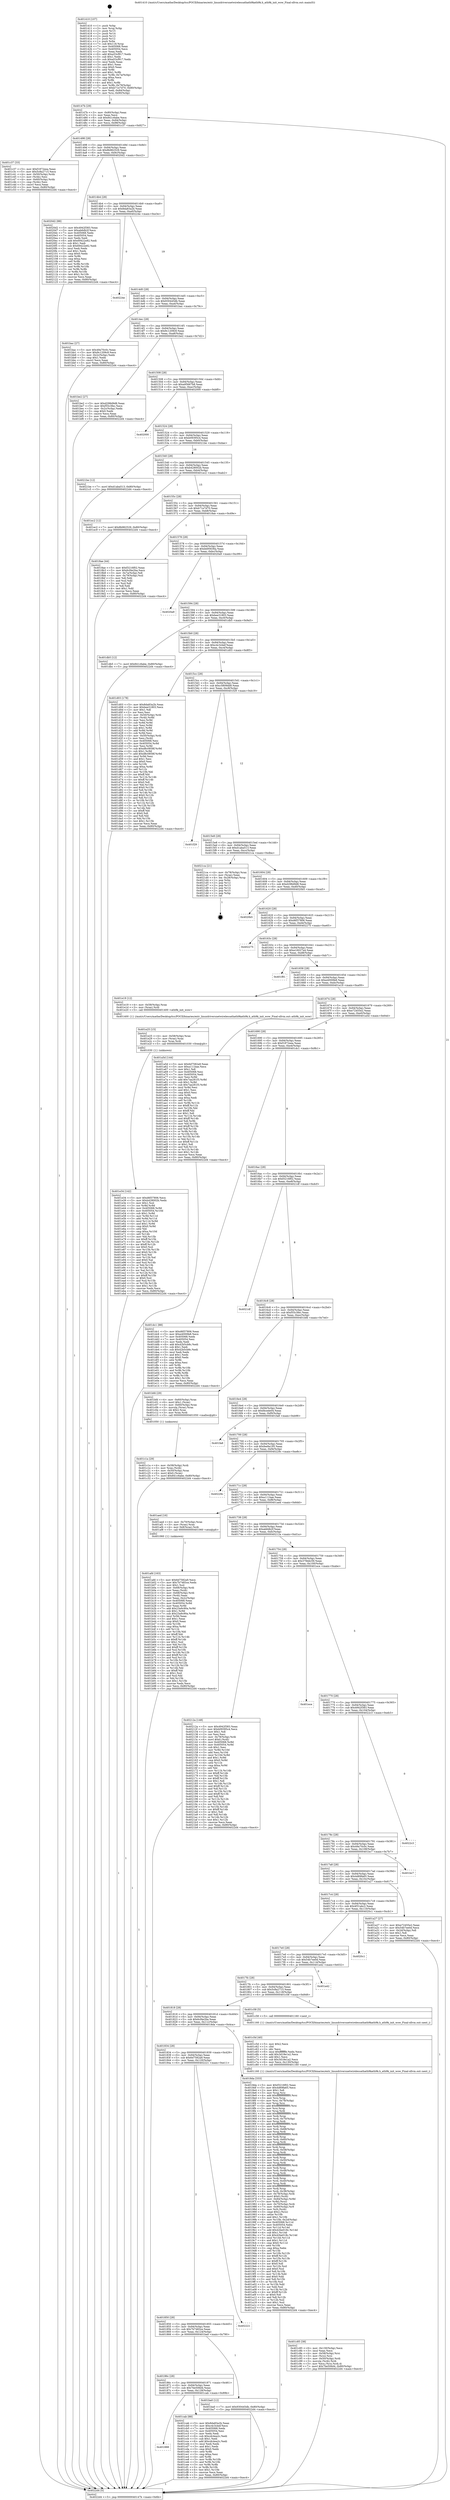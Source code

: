 digraph "0x401410" {
  label = "0x401410 (/mnt/c/Users/mathe/Desktop/tcc/POCII/binaries/extr_linuxdriversnetwirelessathath9kath9k.h_ath9k_init_wow_Final-ollvm.out::main(0))"
  labelloc = "t"
  node[shape=record]

  Entry [label="",width=0.3,height=0.3,shape=circle,fillcolor=black,style=filled]
  "0x40147b" [label="{
     0x40147b [29]\l
     | [instrs]\l
     &nbsp;&nbsp;0x40147b \<+3\>: mov -0x80(%rbp),%eax\l
     &nbsp;&nbsp;0x40147e \<+2\>: mov %eax,%ecx\l
     &nbsp;&nbsp;0x401480 \<+6\>: sub $0x841c6abe,%ecx\l
     &nbsp;&nbsp;0x401486 \<+6\>: mov %eax,-0x94(%rbp)\l
     &nbsp;&nbsp;0x40148c \<+6\>: mov %ecx,-0x98(%rbp)\l
     &nbsp;&nbsp;0x401492 \<+6\>: je 0000000000401c37 \<main+0x827\>\l
  }"]
  "0x401c37" [label="{
     0x401c37 [33]\l
     | [instrs]\l
     &nbsp;&nbsp;0x401c37 \<+5\>: mov $0xf1872eea,%eax\l
     &nbsp;&nbsp;0x401c3c \<+5\>: mov $0x5c8a2715,%ecx\l
     &nbsp;&nbsp;0x401c41 \<+4\>: mov -0x50(%rbp),%rdx\l
     &nbsp;&nbsp;0x401c45 \<+2\>: mov (%rdx),%esi\l
     &nbsp;&nbsp;0x401c47 \<+4\>: mov -0x60(%rbp),%rdx\l
     &nbsp;&nbsp;0x401c4b \<+2\>: cmp (%rdx),%esi\l
     &nbsp;&nbsp;0x401c4d \<+3\>: cmovl %ecx,%eax\l
     &nbsp;&nbsp;0x401c50 \<+3\>: mov %eax,-0x80(%rbp)\l
     &nbsp;&nbsp;0x401c53 \<+5\>: jmp 00000000004022d4 \<main+0xec4\>\l
  }"]
  "0x401498" [label="{
     0x401498 [28]\l
     | [instrs]\l
     &nbsp;&nbsp;0x401498 \<+5\>: jmp 000000000040149d \<main+0x8d\>\l
     &nbsp;&nbsp;0x40149d \<+6\>: mov -0x94(%rbp),%eax\l
     &nbsp;&nbsp;0x4014a3 \<+5\>: sub $0x8b962529,%eax\l
     &nbsp;&nbsp;0x4014a8 \<+6\>: mov %eax,-0x9c(%rbp)\l
     &nbsp;&nbsp;0x4014ae \<+6\>: je 00000000004020d2 \<main+0xcc2\>\l
  }"]
  Exit [label="",width=0.3,height=0.3,shape=circle,fillcolor=black,style=filled,peripheries=2]
  "0x4020d2" [label="{
     0x4020d2 [88]\l
     | [instrs]\l
     &nbsp;&nbsp;0x4020d2 \<+5\>: mov $0x4942f383,%eax\l
     &nbsp;&nbsp;0x4020d7 \<+5\>: mov $0xab6db2f,%ecx\l
     &nbsp;&nbsp;0x4020dc \<+7\>: mov 0x405068,%edx\l
     &nbsp;&nbsp;0x4020e3 \<+7\>: mov 0x405054,%esi\l
     &nbsp;&nbsp;0x4020ea \<+2\>: mov %edx,%edi\l
     &nbsp;&nbsp;0x4020ec \<+6\>: add $0x69422e82,%edi\l
     &nbsp;&nbsp;0x4020f2 \<+3\>: sub $0x1,%edi\l
     &nbsp;&nbsp;0x4020f5 \<+6\>: sub $0x69422e82,%edi\l
     &nbsp;&nbsp;0x4020fb \<+3\>: imul %edi,%edx\l
     &nbsp;&nbsp;0x4020fe \<+3\>: and $0x1,%edx\l
     &nbsp;&nbsp;0x402101 \<+3\>: cmp $0x0,%edx\l
     &nbsp;&nbsp;0x402104 \<+4\>: sete %r8b\l
     &nbsp;&nbsp;0x402108 \<+3\>: cmp $0xa,%esi\l
     &nbsp;&nbsp;0x40210b \<+4\>: setl %r9b\l
     &nbsp;&nbsp;0x40210f \<+3\>: mov %r8b,%r10b\l
     &nbsp;&nbsp;0x402112 \<+3\>: and %r9b,%r10b\l
     &nbsp;&nbsp;0x402115 \<+3\>: xor %r9b,%r8b\l
     &nbsp;&nbsp;0x402118 \<+3\>: or %r8b,%r10b\l
     &nbsp;&nbsp;0x40211b \<+4\>: test $0x1,%r10b\l
     &nbsp;&nbsp;0x40211f \<+3\>: cmovne %ecx,%eax\l
     &nbsp;&nbsp;0x402122 \<+3\>: mov %eax,-0x80(%rbp)\l
     &nbsp;&nbsp;0x402125 \<+5\>: jmp 00000000004022d4 \<main+0xec4\>\l
  }"]
  "0x4014b4" [label="{
     0x4014b4 [28]\l
     | [instrs]\l
     &nbsp;&nbsp;0x4014b4 \<+5\>: jmp 00000000004014b9 \<main+0xa9\>\l
     &nbsp;&nbsp;0x4014b9 \<+6\>: mov -0x94(%rbp),%eax\l
     &nbsp;&nbsp;0x4014bf \<+5\>: sub $0x8da83a2b,%eax\l
     &nbsp;&nbsp;0x4014c4 \<+6\>: mov %eax,-0xa0(%rbp)\l
     &nbsp;&nbsp;0x4014ca \<+6\>: je 000000000040224e \<main+0xe3e\>\l
  }"]
  "0x401e34" [label="{
     0x401e34 [142]\l
     | [instrs]\l
     &nbsp;&nbsp;0x401e34 \<+5\>: mov $0xd6f37806,%ecx\l
     &nbsp;&nbsp;0x401e39 \<+5\>: mov $0xb428002b,%edx\l
     &nbsp;&nbsp;0x401e3e \<+3\>: mov $0x1,%sil\l
     &nbsp;&nbsp;0x401e41 \<+3\>: xor %r8d,%r8d\l
     &nbsp;&nbsp;0x401e44 \<+8\>: mov 0x405068,%r9d\l
     &nbsp;&nbsp;0x401e4c \<+8\>: mov 0x405054,%r10d\l
     &nbsp;&nbsp;0x401e54 \<+4\>: sub $0x1,%r8d\l
     &nbsp;&nbsp;0x401e58 \<+3\>: mov %r9d,%r11d\l
     &nbsp;&nbsp;0x401e5b \<+3\>: add %r8d,%r11d\l
     &nbsp;&nbsp;0x401e5e \<+4\>: imul %r11d,%r9d\l
     &nbsp;&nbsp;0x401e62 \<+4\>: and $0x1,%r9d\l
     &nbsp;&nbsp;0x401e66 \<+4\>: cmp $0x0,%r9d\l
     &nbsp;&nbsp;0x401e6a \<+3\>: sete %bl\l
     &nbsp;&nbsp;0x401e6d \<+4\>: cmp $0xa,%r10d\l
     &nbsp;&nbsp;0x401e71 \<+4\>: setl %r14b\l
     &nbsp;&nbsp;0x401e75 \<+3\>: mov %bl,%r15b\l
     &nbsp;&nbsp;0x401e78 \<+4\>: xor $0xff,%r15b\l
     &nbsp;&nbsp;0x401e7c \<+3\>: mov %r14b,%r12b\l
     &nbsp;&nbsp;0x401e7f \<+4\>: xor $0xff,%r12b\l
     &nbsp;&nbsp;0x401e83 \<+4\>: xor $0x0,%sil\l
     &nbsp;&nbsp;0x401e87 \<+3\>: mov %r15b,%r13b\l
     &nbsp;&nbsp;0x401e8a \<+4\>: and $0x0,%r13b\l
     &nbsp;&nbsp;0x401e8e \<+3\>: and %sil,%bl\l
     &nbsp;&nbsp;0x401e91 \<+3\>: mov %r12b,%al\l
     &nbsp;&nbsp;0x401e94 \<+2\>: and $0x0,%al\l
     &nbsp;&nbsp;0x401e96 \<+3\>: and %sil,%r14b\l
     &nbsp;&nbsp;0x401e99 \<+3\>: or %bl,%r13b\l
     &nbsp;&nbsp;0x401e9c \<+3\>: or %r14b,%al\l
     &nbsp;&nbsp;0x401e9f \<+3\>: xor %al,%r13b\l
     &nbsp;&nbsp;0x401ea2 \<+3\>: or %r12b,%r15b\l
     &nbsp;&nbsp;0x401ea5 \<+4\>: xor $0xff,%r15b\l
     &nbsp;&nbsp;0x401ea9 \<+4\>: or $0x0,%sil\l
     &nbsp;&nbsp;0x401ead \<+3\>: and %sil,%r15b\l
     &nbsp;&nbsp;0x401eb0 \<+3\>: or %r15b,%r13b\l
     &nbsp;&nbsp;0x401eb3 \<+4\>: test $0x1,%r13b\l
     &nbsp;&nbsp;0x401eb7 \<+3\>: cmovne %edx,%ecx\l
     &nbsp;&nbsp;0x401eba \<+3\>: mov %ecx,-0x80(%rbp)\l
     &nbsp;&nbsp;0x401ebd \<+5\>: jmp 00000000004022d4 \<main+0xec4\>\l
  }"]
  "0x40224e" [label="{
     0x40224e\l
  }", style=dashed]
  "0x4014d0" [label="{
     0x4014d0 [28]\l
     | [instrs]\l
     &nbsp;&nbsp;0x4014d0 \<+5\>: jmp 00000000004014d5 \<main+0xc5\>\l
     &nbsp;&nbsp;0x4014d5 \<+6\>: mov -0x94(%rbp),%eax\l
     &nbsp;&nbsp;0x4014db \<+5\>: sub $0x930445db,%eax\l
     &nbsp;&nbsp;0x4014e0 \<+6\>: mov %eax,-0xa4(%rbp)\l
     &nbsp;&nbsp;0x4014e6 \<+6\>: je 0000000000401bac \<main+0x79c\>\l
  }"]
  "0x401e25" [label="{
     0x401e25 [15]\l
     | [instrs]\l
     &nbsp;&nbsp;0x401e25 \<+4\>: mov -0x58(%rbp),%rax\l
     &nbsp;&nbsp;0x401e29 \<+3\>: mov (%rax),%rax\l
     &nbsp;&nbsp;0x401e2c \<+3\>: mov %rax,%rdi\l
     &nbsp;&nbsp;0x401e2f \<+5\>: call 0000000000401030 \<free@plt\>\l
     | [calls]\l
     &nbsp;&nbsp;0x401030 \{1\} (unknown)\l
  }"]
  "0x401bac" [label="{
     0x401bac [27]\l
     | [instrs]\l
     &nbsp;&nbsp;0x401bac \<+5\>: mov $0x49a70c0c,%eax\l
     &nbsp;&nbsp;0x401bb1 \<+5\>: mov $0x9c1209c9,%ecx\l
     &nbsp;&nbsp;0x401bb6 \<+3\>: mov -0x2c(%rbp),%edx\l
     &nbsp;&nbsp;0x401bb9 \<+3\>: cmp $0x1,%edx\l
     &nbsp;&nbsp;0x401bbc \<+3\>: cmovl %ecx,%eax\l
     &nbsp;&nbsp;0x401bbf \<+3\>: mov %eax,-0x80(%rbp)\l
     &nbsp;&nbsp;0x401bc2 \<+5\>: jmp 00000000004022d4 \<main+0xec4\>\l
  }"]
  "0x4014ec" [label="{
     0x4014ec [28]\l
     | [instrs]\l
     &nbsp;&nbsp;0x4014ec \<+5\>: jmp 00000000004014f1 \<main+0xe1\>\l
     &nbsp;&nbsp;0x4014f1 \<+6\>: mov -0x94(%rbp),%eax\l
     &nbsp;&nbsp;0x4014f7 \<+5\>: sub $0x9c1209c9,%eax\l
     &nbsp;&nbsp;0x4014fc \<+6\>: mov %eax,-0xa8(%rbp)\l
     &nbsp;&nbsp;0x401502 \<+6\>: je 0000000000401be2 \<main+0x7d2\>\l
  }"]
  "0x401888" [label="{
     0x401888\l
  }", style=dashed]
  "0x401be2" [label="{
     0x401be2 [27]\l
     | [instrs]\l
     &nbsp;&nbsp;0x401be2 \<+5\>: mov $0xd298d9d8,%eax\l
     &nbsp;&nbsp;0x401be7 \<+5\>: mov $0xf55c3fec,%ecx\l
     &nbsp;&nbsp;0x401bec \<+3\>: mov -0x2c(%rbp),%edx\l
     &nbsp;&nbsp;0x401bef \<+3\>: cmp $0x0,%edx\l
     &nbsp;&nbsp;0x401bf2 \<+3\>: cmove %ecx,%eax\l
     &nbsp;&nbsp;0x401bf5 \<+3\>: mov %eax,-0x80(%rbp)\l
     &nbsp;&nbsp;0x401bf8 \<+5\>: jmp 00000000004022d4 \<main+0xec4\>\l
  }"]
  "0x401508" [label="{
     0x401508 [28]\l
     | [instrs]\l
     &nbsp;&nbsp;0x401508 \<+5\>: jmp 000000000040150d \<main+0xfd\>\l
     &nbsp;&nbsp;0x40150d \<+6\>: mov -0x94(%rbp),%eax\l
     &nbsp;&nbsp;0x401513 \<+5\>: sub $0xa95667b8,%eax\l
     &nbsp;&nbsp;0x401518 \<+6\>: mov %eax,-0xac(%rbp)\l
     &nbsp;&nbsp;0x40151e \<+6\>: je 0000000000402000 \<main+0xbf0\>\l
  }"]
  "0x401cab" [label="{
     0x401cab [88]\l
     | [instrs]\l
     &nbsp;&nbsp;0x401cab \<+5\>: mov $0x8da83a2b,%eax\l
     &nbsp;&nbsp;0x401cb0 \<+5\>: mov $0xc4c3cbef,%ecx\l
     &nbsp;&nbsp;0x401cb5 \<+7\>: mov 0x405068,%edx\l
     &nbsp;&nbsp;0x401cbc \<+7\>: mov 0x405054,%esi\l
     &nbsp;&nbsp;0x401cc3 \<+2\>: mov %edx,%edi\l
     &nbsp;&nbsp;0x401cc5 \<+6\>: sub $0xcdc4ea2c,%edi\l
     &nbsp;&nbsp;0x401ccb \<+3\>: sub $0x1,%edi\l
     &nbsp;&nbsp;0x401cce \<+6\>: add $0xcdc4ea2c,%edi\l
     &nbsp;&nbsp;0x401cd4 \<+3\>: imul %edi,%edx\l
     &nbsp;&nbsp;0x401cd7 \<+3\>: and $0x1,%edx\l
     &nbsp;&nbsp;0x401cda \<+3\>: cmp $0x0,%edx\l
     &nbsp;&nbsp;0x401cdd \<+4\>: sete %r8b\l
     &nbsp;&nbsp;0x401ce1 \<+3\>: cmp $0xa,%esi\l
     &nbsp;&nbsp;0x401ce4 \<+4\>: setl %r9b\l
     &nbsp;&nbsp;0x401ce8 \<+3\>: mov %r8b,%r10b\l
     &nbsp;&nbsp;0x401ceb \<+3\>: and %r9b,%r10b\l
     &nbsp;&nbsp;0x401cee \<+3\>: xor %r9b,%r8b\l
     &nbsp;&nbsp;0x401cf1 \<+3\>: or %r8b,%r10b\l
     &nbsp;&nbsp;0x401cf4 \<+4\>: test $0x1,%r10b\l
     &nbsp;&nbsp;0x401cf8 \<+3\>: cmovne %ecx,%eax\l
     &nbsp;&nbsp;0x401cfb \<+3\>: mov %eax,-0x80(%rbp)\l
     &nbsp;&nbsp;0x401cfe \<+5\>: jmp 00000000004022d4 \<main+0xec4\>\l
  }"]
  "0x402000" [label="{
     0x402000\l
  }", style=dashed]
  "0x401524" [label="{
     0x401524 [28]\l
     | [instrs]\l
     &nbsp;&nbsp;0x401524 \<+5\>: jmp 0000000000401529 \<main+0x119\>\l
     &nbsp;&nbsp;0x401529 \<+6\>: mov -0x94(%rbp),%eax\l
     &nbsp;&nbsp;0x40152f \<+5\>: sub $0xb09395c4,%eax\l
     &nbsp;&nbsp;0x401534 \<+6\>: mov %eax,-0xb0(%rbp)\l
     &nbsp;&nbsp;0x40153a \<+6\>: je 00000000004021be \<main+0xdae\>\l
  }"]
  "0x401c85" [label="{
     0x401c85 [38]\l
     | [instrs]\l
     &nbsp;&nbsp;0x401c85 \<+6\>: mov -0x130(%rbp),%ecx\l
     &nbsp;&nbsp;0x401c8b \<+3\>: imul %eax,%ecx\l
     &nbsp;&nbsp;0x401c8e \<+4\>: mov -0x58(%rbp),%rsi\l
     &nbsp;&nbsp;0x401c92 \<+3\>: mov (%rsi),%rsi\l
     &nbsp;&nbsp;0x401c95 \<+4\>: mov -0x50(%rbp),%rdi\l
     &nbsp;&nbsp;0x401c99 \<+3\>: movslq (%rdi),%rdi\l
     &nbsp;&nbsp;0x401c9c \<+3\>: mov %ecx,(%rsi,%rdi,4)\l
     &nbsp;&nbsp;0x401c9f \<+7\>: movl $0x7be506d4,-0x80(%rbp)\l
     &nbsp;&nbsp;0x401ca6 \<+5\>: jmp 00000000004022d4 \<main+0xec4\>\l
  }"]
  "0x4021be" [label="{
     0x4021be [12]\l
     | [instrs]\l
     &nbsp;&nbsp;0x4021be \<+7\>: movl $0xd1aba513,-0x80(%rbp)\l
     &nbsp;&nbsp;0x4021c5 \<+5\>: jmp 00000000004022d4 \<main+0xec4\>\l
  }"]
  "0x401540" [label="{
     0x401540 [28]\l
     | [instrs]\l
     &nbsp;&nbsp;0x401540 \<+5\>: jmp 0000000000401545 \<main+0x135\>\l
     &nbsp;&nbsp;0x401545 \<+6\>: mov -0x94(%rbp),%eax\l
     &nbsp;&nbsp;0x40154b \<+5\>: sub $0xb428002b,%eax\l
     &nbsp;&nbsp;0x401550 \<+6\>: mov %eax,-0xb4(%rbp)\l
     &nbsp;&nbsp;0x401556 \<+6\>: je 0000000000401ec2 \<main+0xab2\>\l
  }"]
  "0x401c5d" [label="{
     0x401c5d [40]\l
     | [instrs]\l
     &nbsp;&nbsp;0x401c5d \<+5\>: mov $0x2,%ecx\l
     &nbsp;&nbsp;0x401c62 \<+1\>: cltd\l
     &nbsp;&nbsp;0x401c63 \<+2\>: idiv %ecx\l
     &nbsp;&nbsp;0x401c65 \<+6\>: imul $0xfffffffe,%edx,%ecx\l
     &nbsp;&nbsp;0x401c6b \<+6\>: add $0x3d18e1a2,%ecx\l
     &nbsp;&nbsp;0x401c71 \<+3\>: add $0x1,%ecx\l
     &nbsp;&nbsp;0x401c74 \<+6\>: sub $0x3d18e1a2,%ecx\l
     &nbsp;&nbsp;0x401c7a \<+6\>: mov %ecx,-0x130(%rbp)\l
     &nbsp;&nbsp;0x401c80 \<+5\>: call 0000000000401160 \<next_i\>\l
     | [calls]\l
     &nbsp;&nbsp;0x401160 \{1\} (/mnt/c/Users/mathe/Desktop/tcc/POCII/binaries/extr_linuxdriversnetwirelessathath9kath9k.h_ath9k_init_wow_Final-ollvm.out::next_i)\l
  }"]
  "0x401ec2" [label="{
     0x401ec2 [12]\l
     | [instrs]\l
     &nbsp;&nbsp;0x401ec2 \<+7\>: movl $0x8b962529,-0x80(%rbp)\l
     &nbsp;&nbsp;0x401ec9 \<+5\>: jmp 00000000004022d4 \<main+0xec4\>\l
  }"]
  "0x40155c" [label="{
     0x40155c [28]\l
     | [instrs]\l
     &nbsp;&nbsp;0x40155c \<+5\>: jmp 0000000000401561 \<main+0x151\>\l
     &nbsp;&nbsp;0x401561 \<+6\>: mov -0x94(%rbp),%eax\l
     &nbsp;&nbsp;0x401567 \<+5\>: sub $0xb71e7d70,%eax\l
     &nbsp;&nbsp;0x40156c \<+6\>: mov %eax,-0xb8(%rbp)\l
     &nbsp;&nbsp;0x401572 \<+6\>: je 00000000004018ae \<main+0x49e\>\l
  }"]
  "0x401c1a" [label="{
     0x401c1a [29]\l
     | [instrs]\l
     &nbsp;&nbsp;0x401c1a \<+4\>: mov -0x58(%rbp),%rdi\l
     &nbsp;&nbsp;0x401c1e \<+3\>: mov %rax,(%rdi)\l
     &nbsp;&nbsp;0x401c21 \<+4\>: mov -0x50(%rbp),%rax\l
     &nbsp;&nbsp;0x401c25 \<+6\>: movl $0x0,(%rax)\l
     &nbsp;&nbsp;0x401c2b \<+7\>: movl $0x841c6abe,-0x80(%rbp)\l
     &nbsp;&nbsp;0x401c32 \<+5\>: jmp 00000000004022d4 \<main+0xec4\>\l
  }"]
  "0x4018ae" [label="{
     0x4018ae [44]\l
     | [instrs]\l
     &nbsp;&nbsp;0x4018ae \<+5\>: mov $0xf3216f02,%eax\l
     &nbsp;&nbsp;0x4018b3 \<+5\>: mov $0x6cf4e2ba,%ecx\l
     &nbsp;&nbsp;0x4018b8 \<+3\>: mov -0x7a(%rbp),%dl\l
     &nbsp;&nbsp;0x4018bb \<+4\>: mov -0x79(%rbp),%sil\l
     &nbsp;&nbsp;0x4018bf \<+3\>: mov %dl,%dil\l
     &nbsp;&nbsp;0x4018c2 \<+3\>: and %sil,%dil\l
     &nbsp;&nbsp;0x4018c5 \<+3\>: xor %sil,%dl\l
     &nbsp;&nbsp;0x4018c8 \<+3\>: or %dl,%dil\l
     &nbsp;&nbsp;0x4018cb \<+4\>: test $0x1,%dil\l
     &nbsp;&nbsp;0x4018cf \<+3\>: cmovne %ecx,%eax\l
     &nbsp;&nbsp;0x4018d2 \<+3\>: mov %eax,-0x80(%rbp)\l
     &nbsp;&nbsp;0x4018d5 \<+5\>: jmp 00000000004022d4 \<main+0xec4\>\l
  }"]
  "0x401578" [label="{
     0x401578 [28]\l
     | [instrs]\l
     &nbsp;&nbsp;0x401578 \<+5\>: jmp 000000000040157d \<main+0x16d\>\l
     &nbsp;&nbsp;0x40157d \<+6\>: mov -0x94(%rbp),%eax\l
     &nbsp;&nbsp;0x401583 \<+5\>: sub $0xbb95636a,%eax\l
     &nbsp;&nbsp;0x401588 \<+6\>: mov %eax,-0xbc(%rbp)\l
     &nbsp;&nbsp;0x40158e \<+6\>: je 00000000004020a9 \<main+0xc99\>\l
  }"]
  "0x4022d4" [label="{
     0x4022d4 [5]\l
     | [instrs]\l
     &nbsp;&nbsp;0x4022d4 \<+5\>: jmp 000000000040147b \<main+0x6b\>\l
  }"]
  "0x401410" [label="{
     0x401410 [107]\l
     | [instrs]\l
     &nbsp;&nbsp;0x401410 \<+1\>: push %rbp\l
     &nbsp;&nbsp;0x401411 \<+3\>: mov %rsp,%rbp\l
     &nbsp;&nbsp;0x401414 \<+2\>: push %r15\l
     &nbsp;&nbsp;0x401416 \<+2\>: push %r14\l
     &nbsp;&nbsp;0x401418 \<+2\>: push %r13\l
     &nbsp;&nbsp;0x40141a \<+2\>: push %r12\l
     &nbsp;&nbsp;0x40141c \<+1\>: push %rbx\l
     &nbsp;&nbsp;0x40141d \<+7\>: sub $0x118,%rsp\l
     &nbsp;&nbsp;0x401424 \<+7\>: mov 0x405068,%eax\l
     &nbsp;&nbsp;0x40142b \<+7\>: mov 0x405054,%ecx\l
     &nbsp;&nbsp;0x401432 \<+2\>: mov %eax,%edx\l
     &nbsp;&nbsp;0x401434 \<+6\>: add $0xa53cf917,%edx\l
     &nbsp;&nbsp;0x40143a \<+3\>: sub $0x1,%edx\l
     &nbsp;&nbsp;0x40143d \<+6\>: sub $0xa53cf917,%edx\l
     &nbsp;&nbsp;0x401443 \<+3\>: imul %edx,%eax\l
     &nbsp;&nbsp;0x401446 \<+3\>: and $0x1,%eax\l
     &nbsp;&nbsp;0x401449 \<+3\>: cmp $0x0,%eax\l
     &nbsp;&nbsp;0x40144c \<+4\>: sete %r8b\l
     &nbsp;&nbsp;0x401450 \<+4\>: and $0x1,%r8b\l
     &nbsp;&nbsp;0x401454 \<+4\>: mov %r8b,-0x7a(%rbp)\l
     &nbsp;&nbsp;0x401458 \<+3\>: cmp $0xa,%ecx\l
     &nbsp;&nbsp;0x40145b \<+4\>: setl %r8b\l
     &nbsp;&nbsp;0x40145f \<+4\>: and $0x1,%r8b\l
     &nbsp;&nbsp;0x401463 \<+4\>: mov %r8b,-0x79(%rbp)\l
     &nbsp;&nbsp;0x401467 \<+7\>: movl $0xb71e7d70,-0x80(%rbp)\l
     &nbsp;&nbsp;0x40146e \<+6\>: mov %edi,-0x84(%rbp)\l
     &nbsp;&nbsp;0x401474 \<+7\>: mov %rsi,-0x90(%rbp)\l
  }"]
  "0x40186c" [label="{
     0x40186c [28]\l
     | [instrs]\l
     &nbsp;&nbsp;0x40186c \<+5\>: jmp 0000000000401871 \<main+0x461\>\l
     &nbsp;&nbsp;0x401871 \<+6\>: mov -0x94(%rbp),%eax\l
     &nbsp;&nbsp;0x401877 \<+5\>: sub $0x7be506d4,%eax\l
     &nbsp;&nbsp;0x40187c \<+6\>: mov %eax,-0x128(%rbp)\l
     &nbsp;&nbsp;0x401882 \<+6\>: je 0000000000401cab \<main+0x89b\>\l
  }"]
  "0x4020a9" [label="{
     0x4020a9\l
  }", style=dashed]
  "0x401594" [label="{
     0x401594 [28]\l
     | [instrs]\l
     &nbsp;&nbsp;0x401594 \<+5\>: jmp 0000000000401599 \<main+0x189\>\l
     &nbsp;&nbsp;0x401599 \<+6\>: mov -0x94(%rbp),%eax\l
     &nbsp;&nbsp;0x40159f \<+5\>: sub $0xbee31803,%eax\l
     &nbsp;&nbsp;0x4015a4 \<+6\>: mov %eax,-0xc0(%rbp)\l
     &nbsp;&nbsp;0x4015aa \<+6\>: je 0000000000401db5 \<main+0x9a5\>\l
  }"]
  "0x401ba0" [label="{
     0x401ba0 [12]\l
     | [instrs]\l
     &nbsp;&nbsp;0x401ba0 \<+7\>: movl $0x930445db,-0x80(%rbp)\l
     &nbsp;&nbsp;0x401ba7 \<+5\>: jmp 00000000004022d4 \<main+0xec4\>\l
  }"]
  "0x401db5" [label="{
     0x401db5 [12]\l
     | [instrs]\l
     &nbsp;&nbsp;0x401db5 \<+7\>: movl $0x841c6abe,-0x80(%rbp)\l
     &nbsp;&nbsp;0x401dbc \<+5\>: jmp 00000000004022d4 \<main+0xec4\>\l
  }"]
  "0x4015b0" [label="{
     0x4015b0 [28]\l
     | [instrs]\l
     &nbsp;&nbsp;0x4015b0 \<+5\>: jmp 00000000004015b5 \<main+0x1a5\>\l
     &nbsp;&nbsp;0x4015b5 \<+6\>: mov -0x94(%rbp),%eax\l
     &nbsp;&nbsp;0x4015bb \<+5\>: sub $0xc4c3cbef,%eax\l
     &nbsp;&nbsp;0x4015c0 \<+6\>: mov %eax,-0xc4(%rbp)\l
     &nbsp;&nbsp;0x4015c6 \<+6\>: je 0000000000401d03 \<main+0x8f3\>\l
  }"]
  "0x401850" [label="{
     0x401850 [28]\l
     | [instrs]\l
     &nbsp;&nbsp;0x401850 \<+5\>: jmp 0000000000401855 \<main+0x445\>\l
     &nbsp;&nbsp;0x401855 \<+6\>: mov -0x94(%rbp),%eax\l
     &nbsp;&nbsp;0x40185b \<+5\>: sub $0x7b7483ce,%eax\l
     &nbsp;&nbsp;0x401860 \<+6\>: mov %eax,-0x124(%rbp)\l
     &nbsp;&nbsp;0x401866 \<+6\>: je 0000000000401ba0 \<main+0x790\>\l
  }"]
  "0x401d03" [label="{
     0x401d03 [178]\l
     | [instrs]\l
     &nbsp;&nbsp;0x401d03 \<+5\>: mov $0x8da83a2b,%eax\l
     &nbsp;&nbsp;0x401d08 \<+5\>: mov $0xbee31803,%ecx\l
     &nbsp;&nbsp;0x401d0d \<+2\>: mov $0x1,%dl\l
     &nbsp;&nbsp;0x401d0f \<+2\>: xor %esi,%esi\l
     &nbsp;&nbsp;0x401d11 \<+4\>: mov -0x50(%rbp),%rdi\l
     &nbsp;&nbsp;0x401d15 \<+3\>: mov (%rdi),%r8d\l
     &nbsp;&nbsp;0x401d18 \<+3\>: mov %esi,%r9d\l
     &nbsp;&nbsp;0x401d1b \<+3\>: sub %r8d,%r9d\l
     &nbsp;&nbsp;0x401d1e \<+3\>: mov %esi,%r8d\l
     &nbsp;&nbsp;0x401d21 \<+4\>: sub $0x1,%r8d\l
     &nbsp;&nbsp;0x401d25 \<+3\>: add %r8d,%r9d\l
     &nbsp;&nbsp;0x401d28 \<+3\>: sub %r9d,%esi\l
     &nbsp;&nbsp;0x401d2b \<+4\>: mov -0x50(%rbp),%rdi\l
     &nbsp;&nbsp;0x401d2f \<+2\>: mov %esi,(%rdi)\l
     &nbsp;&nbsp;0x401d31 \<+7\>: mov 0x405068,%esi\l
     &nbsp;&nbsp;0x401d38 \<+8\>: mov 0x405054,%r8d\l
     &nbsp;&nbsp;0x401d40 \<+3\>: mov %esi,%r9d\l
     &nbsp;&nbsp;0x401d43 \<+7\>: sub $0xd8c0858f,%r9d\l
     &nbsp;&nbsp;0x401d4a \<+4\>: sub $0x1,%r9d\l
     &nbsp;&nbsp;0x401d4e \<+7\>: add $0xd8c0858f,%r9d\l
     &nbsp;&nbsp;0x401d55 \<+4\>: imul %r9d,%esi\l
     &nbsp;&nbsp;0x401d59 \<+3\>: and $0x1,%esi\l
     &nbsp;&nbsp;0x401d5c \<+3\>: cmp $0x0,%esi\l
     &nbsp;&nbsp;0x401d5f \<+4\>: sete %r10b\l
     &nbsp;&nbsp;0x401d63 \<+4\>: cmp $0xa,%r8d\l
     &nbsp;&nbsp;0x401d67 \<+4\>: setl %r11b\l
     &nbsp;&nbsp;0x401d6b \<+3\>: mov %r10b,%bl\l
     &nbsp;&nbsp;0x401d6e \<+3\>: xor $0xff,%bl\l
     &nbsp;&nbsp;0x401d71 \<+3\>: mov %r11b,%r14b\l
     &nbsp;&nbsp;0x401d74 \<+4\>: xor $0xff,%r14b\l
     &nbsp;&nbsp;0x401d78 \<+3\>: xor $0x0,%dl\l
     &nbsp;&nbsp;0x401d7b \<+3\>: mov %bl,%r15b\l
     &nbsp;&nbsp;0x401d7e \<+4\>: and $0x0,%r15b\l
     &nbsp;&nbsp;0x401d82 \<+3\>: and %dl,%r10b\l
     &nbsp;&nbsp;0x401d85 \<+3\>: mov %r14b,%r12b\l
     &nbsp;&nbsp;0x401d88 \<+4\>: and $0x0,%r12b\l
     &nbsp;&nbsp;0x401d8c \<+3\>: and %dl,%r11b\l
     &nbsp;&nbsp;0x401d8f \<+3\>: or %r10b,%r15b\l
     &nbsp;&nbsp;0x401d92 \<+3\>: or %r11b,%r12b\l
     &nbsp;&nbsp;0x401d95 \<+3\>: xor %r12b,%r15b\l
     &nbsp;&nbsp;0x401d98 \<+3\>: or %r14b,%bl\l
     &nbsp;&nbsp;0x401d9b \<+3\>: xor $0xff,%bl\l
     &nbsp;&nbsp;0x401d9e \<+3\>: or $0x0,%dl\l
     &nbsp;&nbsp;0x401da1 \<+2\>: and %dl,%bl\l
     &nbsp;&nbsp;0x401da3 \<+3\>: or %bl,%r15b\l
     &nbsp;&nbsp;0x401da6 \<+4\>: test $0x1,%r15b\l
     &nbsp;&nbsp;0x401daa \<+3\>: cmovne %ecx,%eax\l
     &nbsp;&nbsp;0x401dad \<+3\>: mov %eax,-0x80(%rbp)\l
     &nbsp;&nbsp;0x401db0 \<+5\>: jmp 00000000004022d4 \<main+0xec4\>\l
  }"]
  "0x4015cc" [label="{
     0x4015cc [28]\l
     | [instrs]\l
     &nbsp;&nbsp;0x4015cc \<+5\>: jmp 00000000004015d1 \<main+0x1c1\>\l
     &nbsp;&nbsp;0x4015d1 \<+6\>: mov -0x94(%rbp),%eax\l
     &nbsp;&nbsp;0x4015d7 \<+5\>: sub $0xc5809dd9,%eax\l
     &nbsp;&nbsp;0x4015dc \<+6\>: mov %eax,-0xc8(%rbp)\l
     &nbsp;&nbsp;0x4015e2 \<+6\>: je 0000000000401f29 \<main+0xb19\>\l
  }"]
  "0x402221" [label="{
     0x402221\l
  }", style=dashed]
  "0x401f29" [label="{
     0x401f29\l
  }", style=dashed]
  "0x4015e8" [label="{
     0x4015e8 [28]\l
     | [instrs]\l
     &nbsp;&nbsp;0x4015e8 \<+5\>: jmp 00000000004015ed \<main+0x1dd\>\l
     &nbsp;&nbsp;0x4015ed \<+6\>: mov -0x94(%rbp),%eax\l
     &nbsp;&nbsp;0x4015f3 \<+5\>: sub $0xd1aba513,%eax\l
     &nbsp;&nbsp;0x4015f8 \<+6\>: mov %eax,-0xcc(%rbp)\l
     &nbsp;&nbsp;0x4015fe \<+6\>: je 00000000004021ca \<main+0xdba\>\l
  }"]
  "0x401afd" [label="{
     0x401afd [163]\l
     | [instrs]\l
     &nbsp;&nbsp;0x401afd \<+5\>: mov $0x6d7582a9,%ecx\l
     &nbsp;&nbsp;0x401b02 \<+5\>: mov $0x7b7483ce,%edx\l
     &nbsp;&nbsp;0x401b07 \<+3\>: mov $0x1,%sil\l
     &nbsp;&nbsp;0x401b0a \<+4\>: mov -0x68(%rbp),%rdi\l
     &nbsp;&nbsp;0x401b0e \<+2\>: mov %eax,(%rdi)\l
     &nbsp;&nbsp;0x401b10 \<+4\>: mov -0x68(%rbp),%rdi\l
     &nbsp;&nbsp;0x401b14 \<+2\>: mov (%rdi),%eax\l
     &nbsp;&nbsp;0x401b16 \<+3\>: mov %eax,-0x2c(%rbp)\l
     &nbsp;&nbsp;0x401b19 \<+7\>: mov 0x405068,%eax\l
     &nbsp;&nbsp;0x401b20 \<+8\>: mov 0x405054,%r8d\l
     &nbsp;&nbsp;0x401b28 \<+3\>: mov %eax,%r9d\l
     &nbsp;&nbsp;0x401b2b \<+7\>: add $0x23a9c90a,%r9d\l
     &nbsp;&nbsp;0x401b32 \<+4\>: sub $0x1,%r9d\l
     &nbsp;&nbsp;0x401b36 \<+7\>: sub $0x23a9c90a,%r9d\l
     &nbsp;&nbsp;0x401b3d \<+4\>: imul %r9d,%eax\l
     &nbsp;&nbsp;0x401b41 \<+3\>: and $0x1,%eax\l
     &nbsp;&nbsp;0x401b44 \<+3\>: cmp $0x0,%eax\l
     &nbsp;&nbsp;0x401b47 \<+4\>: sete %r10b\l
     &nbsp;&nbsp;0x401b4b \<+4\>: cmp $0xa,%r8d\l
     &nbsp;&nbsp;0x401b4f \<+4\>: setl %r11b\l
     &nbsp;&nbsp;0x401b53 \<+3\>: mov %r10b,%bl\l
     &nbsp;&nbsp;0x401b56 \<+3\>: xor $0xff,%bl\l
     &nbsp;&nbsp;0x401b59 \<+3\>: mov %r11b,%r14b\l
     &nbsp;&nbsp;0x401b5c \<+4\>: xor $0xff,%r14b\l
     &nbsp;&nbsp;0x401b60 \<+4\>: xor $0x1,%sil\l
     &nbsp;&nbsp;0x401b64 \<+3\>: mov %bl,%r15b\l
     &nbsp;&nbsp;0x401b67 \<+4\>: and $0xff,%r15b\l
     &nbsp;&nbsp;0x401b6b \<+3\>: and %sil,%r10b\l
     &nbsp;&nbsp;0x401b6e \<+3\>: mov %r14b,%r12b\l
     &nbsp;&nbsp;0x401b71 \<+4\>: and $0xff,%r12b\l
     &nbsp;&nbsp;0x401b75 \<+3\>: and %sil,%r11b\l
     &nbsp;&nbsp;0x401b78 \<+3\>: or %r10b,%r15b\l
     &nbsp;&nbsp;0x401b7b \<+3\>: or %r11b,%r12b\l
     &nbsp;&nbsp;0x401b7e \<+3\>: xor %r12b,%r15b\l
     &nbsp;&nbsp;0x401b81 \<+3\>: or %r14b,%bl\l
     &nbsp;&nbsp;0x401b84 \<+3\>: xor $0xff,%bl\l
     &nbsp;&nbsp;0x401b87 \<+4\>: or $0x1,%sil\l
     &nbsp;&nbsp;0x401b8b \<+3\>: and %sil,%bl\l
     &nbsp;&nbsp;0x401b8e \<+3\>: or %bl,%r15b\l
     &nbsp;&nbsp;0x401b91 \<+4\>: test $0x1,%r15b\l
     &nbsp;&nbsp;0x401b95 \<+3\>: cmovne %edx,%ecx\l
     &nbsp;&nbsp;0x401b98 \<+3\>: mov %ecx,-0x80(%rbp)\l
     &nbsp;&nbsp;0x401b9b \<+5\>: jmp 00000000004022d4 \<main+0xec4\>\l
  }"]
  "0x4021ca" [label="{
     0x4021ca [21]\l
     | [instrs]\l
     &nbsp;&nbsp;0x4021ca \<+4\>: mov -0x78(%rbp),%rax\l
     &nbsp;&nbsp;0x4021ce \<+2\>: mov (%rax),%eax\l
     &nbsp;&nbsp;0x4021d0 \<+4\>: lea -0x28(%rbp),%rsp\l
     &nbsp;&nbsp;0x4021d4 \<+1\>: pop %rbx\l
     &nbsp;&nbsp;0x4021d5 \<+2\>: pop %r12\l
     &nbsp;&nbsp;0x4021d7 \<+2\>: pop %r13\l
     &nbsp;&nbsp;0x4021d9 \<+2\>: pop %r14\l
     &nbsp;&nbsp;0x4021db \<+2\>: pop %r15\l
     &nbsp;&nbsp;0x4021dd \<+1\>: pop %rbp\l
     &nbsp;&nbsp;0x4021de \<+1\>: ret\l
  }"]
  "0x401604" [label="{
     0x401604 [28]\l
     | [instrs]\l
     &nbsp;&nbsp;0x401604 \<+5\>: jmp 0000000000401609 \<main+0x1f9\>\l
     &nbsp;&nbsp;0x401609 \<+6\>: mov -0x94(%rbp),%eax\l
     &nbsp;&nbsp;0x40160f \<+5\>: sub $0xd298d9d8,%eax\l
     &nbsp;&nbsp;0x401614 \<+6\>: mov %eax,-0xd0(%rbp)\l
     &nbsp;&nbsp;0x40161a \<+6\>: je 00000000004020b5 \<main+0xca5\>\l
  }"]
  "0x401834" [label="{
     0x401834 [28]\l
     | [instrs]\l
     &nbsp;&nbsp;0x401834 \<+5\>: jmp 0000000000401839 \<main+0x429\>\l
     &nbsp;&nbsp;0x401839 \<+6\>: mov -0x94(%rbp),%eax\l
     &nbsp;&nbsp;0x40183f \<+5\>: sub $0x6d7582a9,%eax\l
     &nbsp;&nbsp;0x401844 \<+6\>: mov %eax,-0x120(%rbp)\l
     &nbsp;&nbsp;0x40184a \<+6\>: je 0000000000402221 \<main+0xe11\>\l
  }"]
  "0x4020b5" [label="{
     0x4020b5\l
  }", style=dashed]
  "0x401620" [label="{
     0x401620 [28]\l
     | [instrs]\l
     &nbsp;&nbsp;0x401620 \<+5\>: jmp 0000000000401625 \<main+0x215\>\l
     &nbsp;&nbsp;0x401625 \<+6\>: mov -0x94(%rbp),%eax\l
     &nbsp;&nbsp;0x40162b \<+5\>: sub $0xd6f37806,%eax\l
     &nbsp;&nbsp;0x401630 \<+6\>: mov %eax,-0xd4(%rbp)\l
     &nbsp;&nbsp;0x401636 \<+6\>: je 0000000000402275 \<main+0xe65\>\l
  }"]
  "0x4018da" [label="{
     0x4018da [333]\l
     | [instrs]\l
     &nbsp;&nbsp;0x4018da \<+5\>: mov $0xf3216f02,%eax\l
     &nbsp;&nbsp;0x4018df \<+5\>: mov $0x4d69fa65,%ecx\l
     &nbsp;&nbsp;0x4018e4 \<+2\>: mov $0x1,%dl\l
     &nbsp;&nbsp;0x4018e6 \<+3\>: mov %rsp,%rsi\l
     &nbsp;&nbsp;0x4018e9 \<+4\>: add $0xfffffffffffffff0,%rsi\l
     &nbsp;&nbsp;0x4018ed \<+3\>: mov %rsi,%rsp\l
     &nbsp;&nbsp;0x4018f0 \<+4\>: mov %rsi,-0x78(%rbp)\l
     &nbsp;&nbsp;0x4018f4 \<+3\>: mov %rsp,%rsi\l
     &nbsp;&nbsp;0x4018f7 \<+4\>: add $0xfffffffffffffff0,%rsi\l
     &nbsp;&nbsp;0x4018fb \<+3\>: mov %rsi,%rsp\l
     &nbsp;&nbsp;0x4018fe \<+3\>: mov %rsp,%rdi\l
     &nbsp;&nbsp;0x401901 \<+4\>: add $0xfffffffffffffff0,%rdi\l
     &nbsp;&nbsp;0x401905 \<+3\>: mov %rdi,%rsp\l
     &nbsp;&nbsp;0x401908 \<+4\>: mov %rdi,-0x70(%rbp)\l
     &nbsp;&nbsp;0x40190c \<+3\>: mov %rsp,%rdi\l
     &nbsp;&nbsp;0x40190f \<+4\>: add $0xfffffffffffffff0,%rdi\l
     &nbsp;&nbsp;0x401913 \<+3\>: mov %rdi,%rsp\l
     &nbsp;&nbsp;0x401916 \<+4\>: mov %rdi,-0x68(%rbp)\l
     &nbsp;&nbsp;0x40191a \<+3\>: mov %rsp,%rdi\l
     &nbsp;&nbsp;0x40191d \<+4\>: add $0xfffffffffffffff0,%rdi\l
     &nbsp;&nbsp;0x401921 \<+3\>: mov %rdi,%rsp\l
     &nbsp;&nbsp;0x401924 \<+4\>: mov %rdi,-0x60(%rbp)\l
     &nbsp;&nbsp;0x401928 \<+3\>: mov %rsp,%rdi\l
     &nbsp;&nbsp;0x40192b \<+4\>: add $0xfffffffffffffff0,%rdi\l
     &nbsp;&nbsp;0x40192f \<+3\>: mov %rdi,%rsp\l
     &nbsp;&nbsp;0x401932 \<+4\>: mov %rdi,-0x58(%rbp)\l
     &nbsp;&nbsp;0x401936 \<+3\>: mov %rsp,%rdi\l
     &nbsp;&nbsp;0x401939 \<+4\>: add $0xfffffffffffffff0,%rdi\l
     &nbsp;&nbsp;0x40193d \<+3\>: mov %rdi,%rsp\l
     &nbsp;&nbsp;0x401940 \<+4\>: mov %rdi,-0x50(%rbp)\l
     &nbsp;&nbsp;0x401944 \<+3\>: mov %rsp,%rdi\l
     &nbsp;&nbsp;0x401947 \<+4\>: add $0xfffffffffffffff0,%rdi\l
     &nbsp;&nbsp;0x40194b \<+3\>: mov %rdi,%rsp\l
     &nbsp;&nbsp;0x40194e \<+4\>: mov %rdi,-0x48(%rbp)\l
     &nbsp;&nbsp;0x401952 \<+3\>: mov %rsp,%rdi\l
     &nbsp;&nbsp;0x401955 \<+4\>: add $0xfffffffffffffff0,%rdi\l
     &nbsp;&nbsp;0x401959 \<+3\>: mov %rdi,%rsp\l
     &nbsp;&nbsp;0x40195c \<+4\>: mov %rdi,-0x40(%rbp)\l
     &nbsp;&nbsp;0x401960 \<+3\>: mov %rsp,%rdi\l
     &nbsp;&nbsp;0x401963 \<+4\>: add $0xfffffffffffffff0,%rdi\l
     &nbsp;&nbsp;0x401967 \<+3\>: mov %rdi,%rsp\l
     &nbsp;&nbsp;0x40196a \<+4\>: mov %rdi,-0x38(%rbp)\l
     &nbsp;&nbsp;0x40196e \<+4\>: mov -0x78(%rbp),%rdi\l
     &nbsp;&nbsp;0x401972 \<+6\>: movl $0x0,(%rdi)\l
     &nbsp;&nbsp;0x401978 \<+7\>: mov -0x84(%rbp),%r8d\l
     &nbsp;&nbsp;0x40197f \<+3\>: mov %r8d,(%rsi)\l
     &nbsp;&nbsp;0x401982 \<+4\>: mov -0x70(%rbp),%rdi\l
     &nbsp;&nbsp;0x401986 \<+7\>: mov -0x90(%rbp),%r9\l
     &nbsp;&nbsp;0x40198d \<+3\>: mov %r9,(%rdi)\l
     &nbsp;&nbsp;0x401990 \<+3\>: cmpl $0x2,(%rsi)\l
     &nbsp;&nbsp;0x401993 \<+4\>: setne %r10b\l
     &nbsp;&nbsp;0x401997 \<+4\>: and $0x1,%r10b\l
     &nbsp;&nbsp;0x40199b \<+4\>: mov %r10b,-0x2d(%rbp)\l
     &nbsp;&nbsp;0x40199f \<+8\>: mov 0x405068,%r11d\l
     &nbsp;&nbsp;0x4019a7 \<+7\>: mov 0x405054,%ebx\l
     &nbsp;&nbsp;0x4019ae \<+3\>: mov %r11d,%r14d\l
     &nbsp;&nbsp;0x4019b1 \<+7\>: add $0x42be018c,%r14d\l
     &nbsp;&nbsp;0x4019b8 \<+4\>: sub $0x1,%r14d\l
     &nbsp;&nbsp;0x4019bc \<+7\>: sub $0x42be018c,%r14d\l
     &nbsp;&nbsp;0x4019c3 \<+4\>: imul %r14d,%r11d\l
     &nbsp;&nbsp;0x4019c7 \<+4\>: and $0x1,%r11d\l
     &nbsp;&nbsp;0x4019cb \<+4\>: cmp $0x0,%r11d\l
     &nbsp;&nbsp;0x4019cf \<+4\>: sete %r10b\l
     &nbsp;&nbsp;0x4019d3 \<+3\>: cmp $0xa,%ebx\l
     &nbsp;&nbsp;0x4019d6 \<+4\>: setl %r15b\l
     &nbsp;&nbsp;0x4019da \<+3\>: mov %r10b,%r12b\l
     &nbsp;&nbsp;0x4019dd \<+4\>: xor $0xff,%r12b\l
     &nbsp;&nbsp;0x4019e1 \<+3\>: mov %r15b,%r13b\l
     &nbsp;&nbsp;0x4019e4 \<+4\>: xor $0xff,%r13b\l
     &nbsp;&nbsp;0x4019e8 \<+3\>: xor $0x0,%dl\l
     &nbsp;&nbsp;0x4019eb \<+3\>: mov %r12b,%sil\l
     &nbsp;&nbsp;0x4019ee \<+4\>: and $0x0,%sil\l
     &nbsp;&nbsp;0x4019f2 \<+3\>: and %dl,%r10b\l
     &nbsp;&nbsp;0x4019f5 \<+3\>: mov %r13b,%dil\l
     &nbsp;&nbsp;0x4019f8 \<+4\>: and $0x0,%dil\l
     &nbsp;&nbsp;0x4019fc \<+3\>: and %dl,%r15b\l
     &nbsp;&nbsp;0x4019ff \<+3\>: or %r10b,%sil\l
     &nbsp;&nbsp;0x401a02 \<+3\>: or %r15b,%dil\l
     &nbsp;&nbsp;0x401a05 \<+3\>: xor %dil,%sil\l
     &nbsp;&nbsp;0x401a08 \<+3\>: or %r13b,%r12b\l
     &nbsp;&nbsp;0x401a0b \<+4\>: xor $0xff,%r12b\l
     &nbsp;&nbsp;0x401a0f \<+3\>: or $0x0,%dl\l
     &nbsp;&nbsp;0x401a12 \<+3\>: and %dl,%r12b\l
     &nbsp;&nbsp;0x401a15 \<+3\>: or %r12b,%sil\l
     &nbsp;&nbsp;0x401a18 \<+4\>: test $0x1,%sil\l
     &nbsp;&nbsp;0x401a1c \<+3\>: cmovne %ecx,%eax\l
     &nbsp;&nbsp;0x401a1f \<+3\>: mov %eax,-0x80(%rbp)\l
     &nbsp;&nbsp;0x401a22 \<+5\>: jmp 00000000004022d4 \<main+0xec4\>\l
  }"]
  "0x402275" [label="{
     0x402275\l
  }", style=dashed]
  "0x40163c" [label="{
     0x40163c [28]\l
     | [instrs]\l
     &nbsp;&nbsp;0x40163c \<+5\>: jmp 0000000000401641 \<main+0x231\>\l
     &nbsp;&nbsp;0x401641 \<+6\>: mov -0x94(%rbp),%eax\l
     &nbsp;&nbsp;0x401647 \<+5\>: sub $0xe16027a4,%eax\l
     &nbsp;&nbsp;0x40164c \<+6\>: mov %eax,-0xd8(%rbp)\l
     &nbsp;&nbsp;0x401652 \<+6\>: je 0000000000401f81 \<main+0xb71\>\l
  }"]
  "0x401818" [label="{
     0x401818 [28]\l
     | [instrs]\l
     &nbsp;&nbsp;0x401818 \<+5\>: jmp 000000000040181d \<main+0x40d\>\l
     &nbsp;&nbsp;0x40181d \<+6\>: mov -0x94(%rbp),%eax\l
     &nbsp;&nbsp;0x401823 \<+5\>: sub $0x6cf4e2ba,%eax\l
     &nbsp;&nbsp;0x401828 \<+6\>: mov %eax,-0x11c(%rbp)\l
     &nbsp;&nbsp;0x40182e \<+6\>: je 00000000004018da \<main+0x4ca\>\l
  }"]
  "0x401f81" [label="{
     0x401f81\l
  }", style=dashed]
  "0x401658" [label="{
     0x401658 [28]\l
     | [instrs]\l
     &nbsp;&nbsp;0x401658 \<+5\>: jmp 000000000040165d \<main+0x24d\>\l
     &nbsp;&nbsp;0x40165d \<+6\>: mov -0x94(%rbp),%eax\l
     &nbsp;&nbsp;0x401663 \<+5\>: sub $0xe4000fe8,%eax\l
     &nbsp;&nbsp;0x401668 \<+6\>: mov %eax,-0xdc(%rbp)\l
     &nbsp;&nbsp;0x40166e \<+6\>: je 0000000000401e19 \<main+0xa09\>\l
  }"]
  "0x401c58" [label="{
     0x401c58 [5]\l
     | [instrs]\l
     &nbsp;&nbsp;0x401c58 \<+5\>: call 0000000000401160 \<next_i\>\l
     | [calls]\l
     &nbsp;&nbsp;0x401160 \{1\} (/mnt/c/Users/mathe/Desktop/tcc/POCII/binaries/extr_linuxdriversnetwirelessathath9kath9k.h_ath9k_init_wow_Final-ollvm.out::next_i)\l
  }"]
  "0x401e19" [label="{
     0x401e19 [12]\l
     | [instrs]\l
     &nbsp;&nbsp;0x401e19 \<+4\>: mov -0x58(%rbp),%rax\l
     &nbsp;&nbsp;0x401e1d \<+3\>: mov (%rax),%rdi\l
     &nbsp;&nbsp;0x401e20 \<+5\>: call 0000000000401400 \<ath9k_init_wow\>\l
     | [calls]\l
     &nbsp;&nbsp;0x401400 \{1\} (/mnt/c/Users/mathe/Desktop/tcc/POCII/binaries/extr_linuxdriversnetwirelessathath9kath9k.h_ath9k_init_wow_Final-ollvm.out::ath9k_init_wow)\l
  }"]
  "0x401674" [label="{
     0x401674 [28]\l
     | [instrs]\l
     &nbsp;&nbsp;0x401674 \<+5\>: jmp 0000000000401679 \<main+0x269\>\l
     &nbsp;&nbsp;0x401679 \<+6\>: mov -0x94(%rbp),%eax\l
     &nbsp;&nbsp;0x40167f \<+5\>: sub $0xe72455e2,%eax\l
     &nbsp;&nbsp;0x401684 \<+6\>: mov %eax,-0xe0(%rbp)\l
     &nbsp;&nbsp;0x40168a \<+6\>: je 0000000000401a5d \<main+0x64d\>\l
  }"]
  "0x4017fc" [label="{
     0x4017fc [28]\l
     | [instrs]\l
     &nbsp;&nbsp;0x4017fc \<+5\>: jmp 0000000000401801 \<main+0x3f1\>\l
     &nbsp;&nbsp;0x401801 \<+6\>: mov -0x94(%rbp),%eax\l
     &nbsp;&nbsp;0x401807 \<+5\>: sub $0x5c8a2715,%eax\l
     &nbsp;&nbsp;0x40180c \<+6\>: mov %eax,-0x118(%rbp)\l
     &nbsp;&nbsp;0x401812 \<+6\>: je 0000000000401c58 \<main+0x848\>\l
  }"]
  "0x401a5d" [label="{
     0x401a5d [144]\l
     | [instrs]\l
     &nbsp;&nbsp;0x401a5d \<+5\>: mov $0x6d7582a9,%eax\l
     &nbsp;&nbsp;0x401a62 \<+5\>: mov $0xa111bae,%ecx\l
     &nbsp;&nbsp;0x401a67 \<+2\>: mov $0x1,%dl\l
     &nbsp;&nbsp;0x401a69 \<+7\>: mov 0x405068,%esi\l
     &nbsp;&nbsp;0x401a70 \<+7\>: mov 0x405054,%edi\l
     &nbsp;&nbsp;0x401a77 \<+3\>: mov %esi,%r8d\l
     &nbsp;&nbsp;0x401a7a \<+7\>: add $0x7aa281f3,%r8d\l
     &nbsp;&nbsp;0x401a81 \<+4\>: sub $0x1,%r8d\l
     &nbsp;&nbsp;0x401a85 \<+7\>: sub $0x7aa281f3,%r8d\l
     &nbsp;&nbsp;0x401a8c \<+4\>: imul %r8d,%esi\l
     &nbsp;&nbsp;0x401a90 \<+3\>: and $0x1,%esi\l
     &nbsp;&nbsp;0x401a93 \<+3\>: cmp $0x0,%esi\l
     &nbsp;&nbsp;0x401a96 \<+4\>: sete %r9b\l
     &nbsp;&nbsp;0x401a9a \<+3\>: cmp $0xa,%edi\l
     &nbsp;&nbsp;0x401a9d \<+4\>: setl %r10b\l
     &nbsp;&nbsp;0x401aa1 \<+3\>: mov %r9b,%r11b\l
     &nbsp;&nbsp;0x401aa4 \<+4\>: xor $0xff,%r11b\l
     &nbsp;&nbsp;0x401aa8 \<+3\>: mov %r10b,%bl\l
     &nbsp;&nbsp;0x401aab \<+3\>: xor $0xff,%bl\l
     &nbsp;&nbsp;0x401aae \<+3\>: xor $0x1,%dl\l
     &nbsp;&nbsp;0x401ab1 \<+3\>: mov %r11b,%r14b\l
     &nbsp;&nbsp;0x401ab4 \<+4\>: and $0xff,%r14b\l
     &nbsp;&nbsp;0x401ab8 \<+3\>: and %dl,%r9b\l
     &nbsp;&nbsp;0x401abb \<+3\>: mov %bl,%r15b\l
     &nbsp;&nbsp;0x401abe \<+4\>: and $0xff,%r15b\l
     &nbsp;&nbsp;0x401ac2 \<+3\>: and %dl,%r10b\l
     &nbsp;&nbsp;0x401ac5 \<+3\>: or %r9b,%r14b\l
     &nbsp;&nbsp;0x401ac8 \<+3\>: or %r10b,%r15b\l
     &nbsp;&nbsp;0x401acb \<+3\>: xor %r15b,%r14b\l
     &nbsp;&nbsp;0x401ace \<+3\>: or %bl,%r11b\l
     &nbsp;&nbsp;0x401ad1 \<+4\>: xor $0xff,%r11b\l
     &nbsp;&nbsp;0x401ad5 \<+3\>: or $0x1,%dl\l
     &nbsp;&nbsp;0x401ad8 \<+3\>: and %dl,%r11b\l
     &nbsp;&nbsp;0x401adb \<+3\>: or %r11b,%r14b\l
     &nbsp;&nbsp;0x401ade \<+4\>: test $0x1,%r14b\l
     &nbsp;&nbsp;0x401ae2 \<+3\>: cmovne %ecx,%eax\l
     &nbsp;&nbsp;0x401ae5 \<+3\>: mov %eax,-0x80(%rbp)\l
     &nbsp;&nbsp;0x401ae8 \<+5\>: jmp 00000000004022d4 \<main+0xec4\>\l
  }"]
  "0x401690" [label="{
     0x401690 [28]\l
     | [instrs]\l
     &nbsp;&nbsp;0x401690 \<+5\>: jmp 0000000000401695 \<main+0x285\>\l
     &nbsp;&nbsp;0x401695 \<+6\>: mov -0x94(%rbp),%eax\l
     &nbsp;&nbsp;0x40169b \<+5\>: sub $0xf1872eea,%eax\l
     &nbsp;&nbsp;0x4016a0 \<+6\>: mov %eax,-0xe4(%rbp)\l
     &nbsp;&nbsp;0x4016a6 \<+6\>: je 0000000000401dc1 \<main+0x9b1\>\l
  }"]
  "0x401a42" [label="{
     0x401a42\l
  }", style=dashed]
  "0x401dc1" [label="{
     0x401dc1 [88]\l
     | [instrs]\l
     &nbsp;&nbsp;0x401dc1 \<+5\>: mov $0xd6f37806,%eax\l
     &nbsp;&nbsp;0x401dc6 \<+5\>: mov $0xe4000fe8,%ecx\l
     &nbsp;&nbsp;0x401dcb \<+7\>: mov 0x405068,%edx\l
     &nbsp;&nbsp;0x401dd2 \<+7\>: mov 0x405054,%esi\l
     &nbsp;&nbsp;0x401dd9 \<+2\>: mov %edx,%edi\l
     &nbsp;&nbsp;0x401ddb \<+6\>: add $0x42b5cb8c,%edi\l
     &nbsp;&nbsp;0x401de1 \<+3\>: sub $0x1,%edi\l
     &nbsp;&nbsp;0x401de4 \<+6\>: sub $0x42b5cb8c,%edi\l
     &nbsp;&nbsp;0x401dea \<+3\>: imul %edi,%edx\l
     &nbsp;&nbsp;0x401ded \<+3\>: and $0x1,%edx\l
     &nbsp;&nbsp;0x401df0 \<+3\>: cmp $0x0,%edx\l
     &nbsp;&nbsp;0x401df3 \<+4\>: sete %r8b\l
     &nbsp;&nbsp;0x401df7 \<+3\>: cmp $0xa,%esi\l
     &nbsp;&nbsp;0x401dfa \<+4\>: setl %r9b\l
     &nbsp;&nbsp;0x401dfe \<+3\>: mov %r8b,%r10b\l
     &nbsp;&nbsp;0x401e01 \<+3\>: and %r9b,%r10b\l
     &nbsp;&nbsp;0x401e04 \<+3\>: xor %r9b,%r8b\l
     &nbsp;&nbsp;0x401e07 \<+3\>: or %r8b,%r10b\l
     &nbsp;&nbsp;0x401e0a \<+4\>: test $0x1,%r10b\l
     &nbsp;&nbsp;0x401e0e \<+3\>: cmovne %ecx,%eax\l
     &nbsp;&nbsp;0x401e11 \<+3\>: mov %eax,-0x80(%rbp)\l
     &nbsp;&nbsp;0x401e14 \<+5\>: jmp 00000000004022d4 \<main+0xec4\>\l
  }"]
  "0x4016ac" [label="{
     0x4016ac [28]\l
     | [instrs]\l
     &nbsp;&nbsp;0x4016ac \<+5\>: jmp 00000000004016b1 \<main+0x2a1\>\l
     &nbsp;&nbsp;0x4016b1 \<+6\>: mov -0x94(%rbp),%eax\l
     &nbsp;&nbsp;0x4016b7 \<+5\>: sub $0xf3216f02,%eax\l
     &nbsp;&nbsp;0x4016bc \<+6\>: mov %eax,-0xe8(%rbp)\l
     &nbsp;&nbsp;0x4016c2 \<+6\>: je 00000000004021df \<main+0xdcf\>\l
  }"]
  "0x4017e0" [label="{
     0x4017e0 [28]\l
     | [instrs]\l
     &nbsp;&nbsp;0x4017e0 \<+5\>: jmp 00000000004017e5 \<main+0x3d5\>\l
     &nbsp;&nbsp;0x4017e5 \<+6\>: mov -0x94(%rbp),%eax\l
     &nbsp;&nbsp;0x4017eb \<+5\>: sub $0x54b7ee0d,%eax\l
     &nbsp;&nbsp;0x4017f0 \<+6\>: mov %eax,-0x114(%rbp)\l
     &nbsp;&nbsp;0x4017f6 \<+6\>: je 0000000000401a42 \<main+0x632\>\l
  }"]
  "0x4021df" [label="{
     0x4021df\l
  }", style=dashed]
  "0x4016c8" [label="{
     0x4016c8 [28]\l
     | [instrs]\l
     &nbsp;&nbsp;0x4016c8 \<+5\>: jmp 00000000004016cd \<main+0x2bd\>\l
     &nbsp;&nbsp;0x4016cd \<+6\>: mov -0x94(%rbp),%eax\l
     &nbsp;&nbsp;0x4016d3 \<+5\>: sub $0xf55c3fec,%eax\l
     &nbsp;&nbsp;0x4016d8 \<+6\>: mov %eax,-0xec(%rbp)\l
     &nbsp;&nbsp;0x4016de \<+6\>: je 0000000000401bfd \<main+0x7ed\>\l
  }"]
  "0x4020c1" [label="{
     0x4020c1\l
  }", style=dashed]
  "0x401bfd" [label="{
     0x401bfd [29]\l
     | [instrs]\l
     &nbsp;&nbsp;0x401bfd \<+4\>: mov -0x60(%rbp),%rax\l
     &nbsp;&nbsp;0x401c01 \<+6\>: movl $0x1,(%rax)\l
     &nbsp;&nbsp;0x401c07 \<+4\>: mov -0x60(%rbp),%rax\l
     &nbsp;&nbsp;0x401c0b \<+3\>: movslq (%rax),%rax\l
     &nbsp;&nbsp;0x401c0e \<+4\>: shl $0x2,%rax\l
     &nbsp;&nbsp;0x401c12 \<+3\>: mov %rax,%rdi\l
     &nbsp;&nbsp;0x401c15 \<+5\>: call 0000000000401050 \<malloc@plt\>\l
     | [calls]\l
     &nbsp;&nbsp;0x401050 \{1\} (unknown)\l
  }"]
  "0x4016e4" [label="{
     0x4016e4 [28]\l
     | [instrs]\l
     &nbsp;&nbsp;0x4016e4 \<+5\>: jmp 00000000004016e9 \<main+0x2d9\>\l
     &nbsp;&nbsp;0x4016e9 \<+6\>: mov -0x94(%rbp),%eax\l
     &nbsp;&nbsp;0x4016ef \<+5\>: sub $0xfdcede04,%eax\l
     &nbsp;&nbsp;0x4016f4 \<+6\>: mov %eax,-0xf0(%rbp)\l
     &nbsp;&nbsp;0x4016fa \<+6\>: je 0000000000401fa8 \<main+0xb98\>\l
  }"]
  "0x4017c4" [label="{
     0x4017c4 [28]\l
     | [instrs]\l
     &nbsp;&nbsp;0x4017c4 \<+5\>: jmp 00000000004017c9 \<main+0x3b9\>\l
     &nbsp;&nbsp;0x4017c9 \<+6\>: mov -0x94(%rbp),%eax\l
     &nbsp;&nbsp;0x4017cf \<+5\>: sub $0x4f31abc2,%eax\l
     &nbsp;&nbsp;0x4017d4 \<+6\>: mov %eax,-0x110(%rbp)\l
     &nbsp;&nbsp;0x4017da \<+6\>: je 00000000004020c1 \<main+0xcb1\>\l
  }"]
  "0x401fa8" [label="{
     0x401fa8\l
  }", style=dashed]
  "0x401700" [label="{
     0x401700 [28]\l
     | [instrs]\l
     &nbsp;&nbsp;0x401700 \<+5\>: jmp 0000000000401705 \<main+0x2f5\>\l
     &nbsp;&nbsp;0x401705 \<+6\>: mov -0x94(%rbp),%eax\l
     &nbsp;&nbsp;0x40170b \<+5\>: sub $0xfee9a195,%eax\l
     &nbsp;&nbsp;0x401710 \<+6\>: mov %eax,-0xf4(%rbp)\l
     &nbsp;&nbsp;0x401716 \<+6\>: je 000000000040229c \<main+0xe8c\>\l
  }"]
  "0x401a27" [label="{
     0x401a27 [27]\l
     | [instrs]\l
     &nbsp;&nbsp;0x401a27 \<+5\>: mov $0xe72455e2,%eax\l
     &nbsp;&nbsp;0x401a2c \<+5\>: mov $0x54b7ee0d,%ecx\l
     &nbsp;&nbsp;0x401a31 \<+3\>: mov -0x2d(%rbp),%dl\l
     &nbsp;&nbsp;0x401a34 \<+3\>: test $0x1,%dl\l
     &nbsp;&nbsp;0x401a37 \<+3\>: cmovne %ecx,%eax\l
     &nbsp;&nbsp;0x401a3a \<+3\>: mov %eax,-0x80(%rbp)\l
     &nbsp;&nbsp;0x401a3d \<+5\>: jmp 00000000004022d4 \<main+0xec4\>\l
  }"]
  "0x40229c" [label="{
     0x40229c\l
  }", style=dashed]
  "0x40171c" [label="{
     0x40171c [28]\l
     | [instrs]\l
     &nbsp;&nbsp;0x40171c \<+5\>: jmp 0000000000401721 \<main+0x311\>\l
     &nbsp;&nbsp;0x401721 \<+6\>: mov -0x94(%rbp),%eax\l
     &nbsp;&nbsp;0x401727 \<+5\>: sub $0xa111bae,%eax\l
     &nbsp;&nbsp;0x40172c \<+6\>: mov %eax,-0xf8(%rbp)\l
     &nbsp;&nbsp;0x401732 \<+6\>: je 0000000000401aed \<main+0x6dd\>\l
  }"]
  "0x4017a8" [label="{
     0x4017a8 [28]\l
     | [instrs]\l
     &nbsp;&nbsp;0x4017a8 \<+5\>: jmp 00000000004017ad \<main+0x39d\>\l
     &nbsp;&nbsp;0x4017ad \<+6\>: mov -0x94(%rbp),%eax\l
     &nbsp;&nbsp;0x4017b3 \<+5\>: sub $0x4d69fa65,%eax\l
     &nbsp;&nbsp;0x4017b8 \<+6\>: mov %eax,-0x10c(%rbp)\l
     &nbsp;&nbsp;0x4017be \<+6\>: je 0000000000401a27 \<main+0x617\>\l
  }"]
  "0x401aed" [label="{
     0x401aed [16]\l
     | [instrs]\l
     &nbsp;&nbsp;0x401aed \<+4\>: mov -0x70(%rbp),%rax\l
     &nbsp;&nbsp;0x401af1 \<+3\>: mov (%rax),%rax\l
     &nbsp;&nbsp;0x401af4 \<+4\>: mov 0x8(%rax),%rdi\l
     &nbsp;&nbsp;0x401af8 \<+5\>: call 0000000000401060 \<atoi@plt\>\l
     | [calls]\l
     &nbsp;&nbsp;0x401060 \{1\} (unknown)\l
  }"]
  "0x401738" [label="{
     0x401738 [28]\l
     | [instrs]\l
     &nbsp;&nbsp;0x401738 \<+5\>: jmp 000000000040173d \<main+0x32d\>\l
     &nbsp;&nbsp;0x40173d \<+6\>: mov -0x94(%rbp),%eax\l
     &nbsp;&nbsp;0x401743 \<+5\>: sub $0xab6db2f,%eax\l
     &nbsp;&nbsp;0x401748 \<+6\>: mov %eax,-0xfc(%rbp)\l
     &nbsp;&nbsp;0x40174e \<+6\>: je 000000000040212a \<main+0xd1a\>\l
  }"]
  "0x401bc7" [label="{
     0x401bc7\l
  }", style=dashed]
  "0x40212a" [label="{
     0x40212a [148]\l
     | [instrs]\l
     &nbsp;&nbsp;0x40212a \<+5\>: mov $0x4942f383,%eax\l
     &nbsp;&nbsp;0x40212f \<+5\>: mov $0xb09395c4,%ecx\l
     &nbsp;&nbsp;0x402134 \<+2\>: mov $0x1,%dl\l
     &nbsp;&nbsp;0x402136 \<+2\>: xor %esi,%esi\l
     &nbsp;&nbsp;0x402138 \<+4\>: mov -0x78(%rbp),%rdi\l
     &nbsp;&nbsp;0x40213c \<+6\>: movl $0x0,(%rdi)\l
     &nbsp;&nbsp;0x402142 \<+8\>: mov 0x405068,%r8d\l
     &nbsp;&nbsp;0x40214a \<+8\>: mov 0x405054,%r9d\l
     &nbsp;&nbsp;0x402152 \<+3\>: sub $0x1,%esi\l
     &nbsp;&nbsp;0x402155 \<+3\>: mov %r8d,%r10d\l
     &nbsp;&nbsp;0x402158 \<+3\>: add %esi,%r10d\l
     &nbsp;&nbsp;0x40215b \<+4\>: imul %r10d,%r8d\l
     &nbsp;&nbsp;0x40215f \<+4\>: and $0x1,%r8d\l
     &nbsp;&nbsp;0x402163 \<+4\>: cmp $0x0,%r8d\l
     &nbsp;&nbsp;0x402167 \<+4\>: sete %r11b\l
     &nbsp;&nbsp;0x40216b \<+4\>: cmp $0xa,%r9d\l
     &nbsp;&nbsp;0x40216f \<+3\>: setl %bl\l
     &nbsp;&nbsp;0x402172 \<+3\>: mov %r11b,%r14b\l
     &nbsp;&nbsp;0x402175 \<+4\>: xor $0xff,%r14b\l
     &nbsp;&nbsp;0x402179 \<+3\>: mov %bl,%r15b\l
     &nbsp;&nbsp;0x40217c \<+4\>: xor $0xff,%r15b\l
     &nbsp;&nbsp;0x402180 \<+3\>: xor $0x1,%dl\l
     &nbsp;&nbsp;0x402183 \<+3\>: mov %r14b,%r12b\l
     &nbsp;&nbsp;0x402186 \<+4\>: and $0xff,%r12b\l
     &nbsp;&nbsp;0x40218a \<+3\>: and %dl,%r11b\l
     &nbsp;&nbsp;0x40218d \<+3\>: mov %r15b,%r13b\l
     &nbsp;&nbsp;0x402190 \<+4\>: and $0xff,%r13b\l
     &nbsp;&nbsp;0x402194 \<+2\>: and %dl,%bl\l
     &nbsp;&nbsp;0x402196 \<+3\>: or %r11b,%r12b\l
     &nbsp;&nbsp;0x402199 \<+3\>: or %bl,%r13b\l
     &nbsp;&nbsp;0x40219c \<+3\>: xor %r13b,%r12b\l
     &nbsp;&nbsp;0x40219f \<+3\>: or %r15b,%r14b\l
     &nbsp;&nbsp;0x4021a2 \<+4\>: xor $0xff,%r14b\l
     &nbsp;&nbsp;0x4021a6 \<+3\>: or $0x1,%dl\l
     &nbsp;&nbsp;0x4021a9 \<+3\>: and %dl,%r14b\l
     &nbsp;&nbsp;0x4021ac \<+3\>: or %r14b,%r12b\l
     &nbsp;&nbsp;0x4021af \<+4\>: test $0x1,%r12b\l
     &nbsp;&nbsp;0x4021b3 \<+3\>: cmovne %ecx,%eax\l
     &nbsp;&nbsp;0x4021b6 \<+3\>: mov %eax,-0x80(%rbp)\l
     &nbsp;&nbsp;0x4021b9 \<+5\>: jmp 00000000004022d4 \<main+0xec4\>\l
  }"]
  "0x401754" [label="{
     0x401754 [28]\l
     | [instrs]\l
     &nbsp;&nbsp;0x401754 \<+5\>: jmp 0000000000401759 \<main+0x349\>\l
     &nbsp;&nbsp;0x401759 \<+6\>: mov -0x94(%rbp),%eax\l
     &nbsp;&nbsp;0x40175f \<+5\>: sub $0x379ddc59,%eax\l
     &nbsp;&nbsp;0x401764 \<+6\>: mov %eax,-0x100(%rbp)\l
     &nbsp;&nbsp;0x40176a \<+6\>: je 0000000000401ece \<main+0xabe\>\l
  }"]
  "0x40178c" [label="{
     0x40178c [28]\l
     | [instrs]\l
     &nbsp;&nbsp;0x40178c \<+5\>: jmp 0000000000401791 \<main+0x381\>\l
     &nbsp;&nbsp;0x401791 \<+6\>: mov -0x94(%rbp),%eax\l
     &nbsp;&nbsp;0x401797 \<+5\>: sub $0x49a70c0c,%eax\l
     &nbsp;&nbsp;0x40179c \<+6\>: mov %eax,-0x108(%rbp)\l
     &nbsp;&nbsp;0x4017a2 \<+6\>: je 0000000000401bc7 \<main+0x7b7\>\l
  }"]
  "0x401ece" [label="{
     0x401ece\l
  }", style=dashed]
  "0x401770" [label="{
     0x401770 [28]\l
     | [instrs]\l
     &nbsp;&nbsp;0x401770 \<+5\>: jmp 0000000000401775 \<main+0x365\>\l
     &nbsp;&nbsp;0x401775 \<+6\>: mov -0x94(%rbp),%eax\l
     &nbsp;&nbsp;0x40177b \<+5\>: sub $0x4942f383,%eax\l
     &nbsp;&nbsp;0x401780 \<+6\>: mov %eax,-0x104(%rbp)\l
     &nbsp;&nbsp;0x401786 \<+6\>: je 00000000004022c3 \<main+0xeb3\>\l
  }"]
  "0x4022c3" [label="{
     0x4022c3\l
  }", style=dashed]
  Entry -> "0x401410" [label=" 1"]
  "0x40147b" -> "0x401c37" [label=" 2"]
  "0x40147b" -> "0x401498" [label=" 20"]
  "0x4021ca" -> Exit [label=" 1"]
  "0x401498" -> "0x4020d2" [label=" 1"]
  "0x401498" -> "0x4014b4" [label=" 19"]
  "0x4021be" -> "0x4022d4" [label=" 1"]
  "0x4014b4" -> "0x40224e" [label=" 0"]
  "0x4014b4" -> "0x4014d0" [label=" 19"]
  "0x40212a" -> "0x4022d4" [label=" 1"]
  "0x4014d0" -> "0x401bac" [label=" 1"]
  "0x4014d0" -> "0x4014ec" [label=" 18"]
  "0x4020d2" -> "0x4022d4" [label=" 1"]
  "0x4014ec" -> "0x401be2" [label=" 1"]
  "0x4014ec" -> "0x401508" [label=" 17"]
  "0x401ec2" -> "0x4022d4" [label=" 1"]
  "0x401508" -> "0x402000" [label=" 0"]
  "0x401508" -> "0x401524" [label=" 17"]
  "0x401e34" -> "0x4022d4" [label=" 1"]
  "0x401524" -> "0x4021be" [label=" 1"]
  "0x401524" -> "0x401540" [label=" 16"]
  "0x401e19" -> "0x401e25" [label=" 1"]
  "0x401540" -> "0x401ec2" [label=" 1"]
  "0x401540" -> "0x40155c" [label=" 15"]
  "0x401dc1" -> "0x4022d4" [label=" 1"]
  "0x40155c" -> "0x4018ae" [label=" 1"]
  "0x40155c" -> "0x401578" [label=" 14"]
  "0x4018ae" -> "0x4022d4" [label=" 1"]
  "0x401410" -> "0x40147b" [label=" 1"]
  "0x4022d4" -> "0x40147b" [label=" 21"]
  "0x401db5" -> "0x4022d4" [label=" 1"]
  "0x401578" -> "0x4020a9" [label=" 0"]
  "0x401578" -> "0x401594" [label=" 14"]
  "0x401d03" -> "0x4022d4" [label=" 1"]
  "0x401594" -> "0x401db5" [label=" 1"]
  "0x401594" -> "0x4015b0" [label=" 13"]
  "0x401cab" -> "0x4022d4" [label=" 1"]
  "0x4015b0" -> "0x401d03" [label=" 1"]
  "0x4015b0" -> "0x4015cc" [label=" 12"]
  "0x40186c" -> "0x401cab" [label=" 1"]
  "0x4015cc" -> "0x401f29" [label=" 0"]
  "0x4015cc" -> "0x4015e8" [label=" 12"]
  "0x401e25" -> "0x401e34" [label=" 1"]
  "0x4015e8" -> "0x4021ca" [label=" 1"]
  "0x4015e8" -> "0x401604" [label=" 11"]
  "0x401c5d" -> "0x401c85" [label=" 1"]
  "0x401604" -> "0x4020b5" [label=" 0"]
  "0x401604" -> "0x401620" [label=" 11"]
  "0x401c37" -> "0x4022d4" [label=" 2"]
  "0x401620" -> "0x402275" [label=" 0"]
  "0x401620" -> "0x40163c" [label=" 11"]
  "0x401c1a" -> "0x4022d4" [label=" 1"]
  "0x40163c" -> "0x401f81" [label=" 0"]
  "0x40163c" -> "0x401658" [label=" 11"]
  "0x401be2" -> "0x4022d4" [label=" 1"]
  "0x401658" -> "0x401e19" [label=" 1"]
  "0x401658" -> "0x401674" [label=" 10"]
  "0x401bac" -> "0x4022d4" [label=" 1"]
  "0x401674" -> "0x401a5d" [label=" 1"]
  "0x401674" -> "0x401690" [label=" 9"]
  "0x401850" -> "0x40186c" [label=" 1"]
  "0x401690" -> "0x401dc1" [label=" 1"]
  "0x401690" -> "0x4016ac" [label=" 8"]
  "0x401850" -> "0x401ba0" [label=" 1"]
  "0x4016ac" -> "0x4021df" [label=" 0"]
  "0x4016ac" -> "0x4016c8" [label=" 8"]
  "0x401834" -> "0x401850" [label=" 2"]
  "0x4016c8" -> "0x401bfd" [label=" 1"]
  "0x4016c8" -> "0x4016e4" [label=" 7"]
  "0x401834" -> "0x402221" [label=" 0"]
  "0x4016e4" -> "0x401fa8" [label=" 0"]
  "0x4016e4" -> "0x401700" [label=" 7"]
  "0x401afd" -> "0x4022d4" [label=" 1"]
  "0x401700" -> "0x40229c" [label=" 0"]
  "0x401700" -> "0x40171c" [label=" 7"]
  "0x401aed" -> "0x401afd" [label=" 1"]
  "0x40171c" -> "0x401aed" [label=" 1"]
  "0x40171c" -> "0x401738" [label=" 6"]
  "0x401a27" -> "0x4022d4" [label=" 1"]
  "0x401738" -> "0x40212a" [label=" 1"]
  "0x401738" -> "0x401754" [label=" 5"]
  "0x4018da" -> "0x4022d4" [label=" 1"]
  "0x401754" -> "0x401ece" [label=" 0"]
  "0x401754" -> "0x401770" [label=" 5"]
  "0x401818" -> "0x401834" [label=" 2"]
  "0x401770" -> "0x4022c3" [label=" 0"]
  "0x401770" -> "0x40178c" [label=" 5"]
  "0x401c58" -> "0x401c5d" [label=" 1"]
  "0x40178c" -> "0x401bc7" [label=" 0"]
  "0x40178c" -> "0x4017a8" [label=" 5"]
  "0x401a5d" -> "0x4022d4" [label=" 1"]
  "0x4017a8" -> "0x401a27" [label=" 1"]
  "0x4017a8" -> "0x4017c4" [label=" 4"]
  "0x401c85" -> "0x4022d4" [label=" 1"]
  "0x4017c4" -> "0x4020c1" [label=" 0"]
  "0x4017c4" -> "0x4017e0" [label=" 4"]
  "0x40186c" -> "0x401888" [label=" 0"]
  "0x4017e0" -> "0x401a42" [label=" 0"]
  "0x4017e0" -> "0x4017fc" [label=" 4"]
  "0x401ba0" -> "0x4022d4" [label=" 1"]
  "0x4017fc" -> "0x401c58" [label=" 1"]
  "0x4017fc" -> "0x401818" [label=" 3"]
  "0x401bfd" -> "0x401c1a" [label=" 1"]
  "0x401818" -> "0x4018da" [label=" 1"]
}
